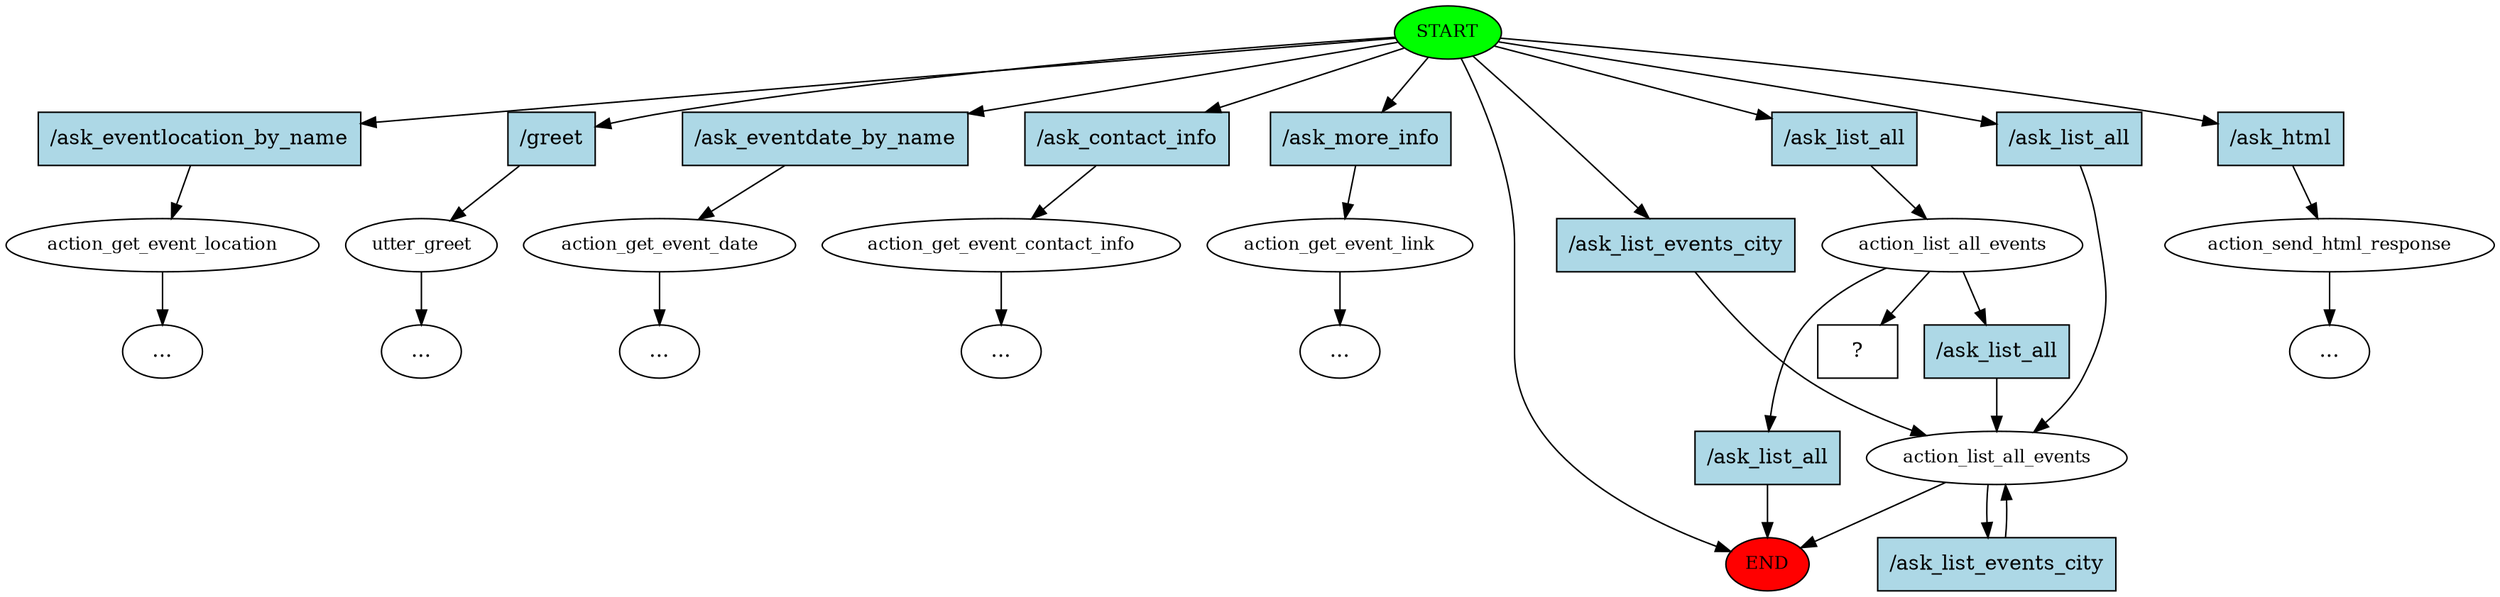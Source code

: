digraph  {
0 [class="start active", fillcolor=green, fontsize=12, label=START, style=filled];
"-1" [class=end, fillcolor=red, fontsize=12, label=END, style=filled];
1 [class="", fontsize=12, label=action_get_event_location];
2 [class="", fontsize=12, label=utter_greet];
3 [class="", fontsize=12, label=action_get_event_date];
4 [class="", fontsize=12, label=action_get_event_contact_info];
"-6" [class=ellipsis, label="..."];
5 [class="", fontsize=12, label=action_get_event_link];
7 [class="", fontsize=12, label=action_list_all_events];
"-9" [class=ellipsis, label="..."];
"-11" [class=ellipsis, label="..."];
"-12" [class=ellipsis, label="..."];
13 [class=active, fontsize=12, label=action_list_all_events];
16 [class="", fontsize=12, label=action_send_html_response];
"-13" [class=ellipsis, label="..."];
"-17" [class=ellipsis, label="..."];
23 [class="intent dashed active", label="  ?  ", shape=rect];
24 [class=intent, fillcolor=lightblue, label="/ask_eventlocation_by_name", shape=rect, style=filled];
25 [class=intent, fillcolor=lightblue, label="/greet", shape=rect, style=filled];
26 [class=intent, fillcolor=lightblue, label="/ask_eventdate_by_name", shape=rect, style=filled];
27 [class=intent, fillcolor=lightblue, label="/ask_contact_info", shape=rect, style=filled];
28 [class=intent, fillcolor=lightblue, label="/ask_more_info", shape=rect, style=filled];
29 [class=intent, fillcolor=lightblue, label="/ask_list_events_city", shape=rect, style=filled];
30 [class=intent, fillcolor=lightblue, label="/ask_list_all", shape=rect, style=filled];
31 [class="intent active", fillcolor=lightblue, label="/ask_list_all", shape=rect, style=filled];
32 [class=intent, fillcolor=lightblue, label="/ask_html", shape=rect, style=filled];
33 [class=intent, fillcolor=lightblue, label="/ask_list_events_city", shape=rect, style=filled];
34 [class=intent, fillcolor=lightblue, label="/ask_list_all", shape=rect, style=filled];
35 [class=intent, fillcolor=lightblue, label="/ask_list_all", shape=rect, style=filled];
0 -> "-1"  [class="", key=NONE, label=""];
0 -> 24  [class="", key=0];
0 -> 25  [class="", key=0];
0 -> 26  [class="", key=0];
0 -> 27  [class="", key=0];
0 -> 28  [class="", key=0];
0 -> 29  [class="", key=0];
0 -> 30  [class="", key=0];
0 -> 31  [class=active, key=0];
0 -> 32  [class="", key=0];
1 -> "-12"  [class="", key=NONE, label=""];
2 -> "-17"  [class="", key=NONE, label=""];
3 -> "-11"  [class="", key=NONE, label=""];
4 -> "-6"  [class="", key=NONE, label=""];
5 -> "-9"  [class="", key=NONE, label=""];
7 -> "-1"  [class="", key=NONE, label=""];
7 -> 33  [class="", key=0];
13 -> 23  [class=active, key=NONE, label=""];
13 -> 34  [class="", key=0];
13 -> 35  [class="", key=0];
16 -> "-13"  [class="", key=NONE, label=""];
24 -> 1  [class="", key=0];
25 -> 2  [class="", key=0];
26 -> 3  [class="", key=0];
27 -> 4  [class="", key=0];
28 -> 5  [class="", key=0];
29 -> 7  [class="", key=0];
30 -> 7  [class="", key=0];
31 -> 13  [class=active, key=0];
32 -> 16  [class="", key=0];
33 -> 7  [class="", key=0];
34 -> 7  [class="", key=0];
35 -> "-1"  [class="", key=0];
}
